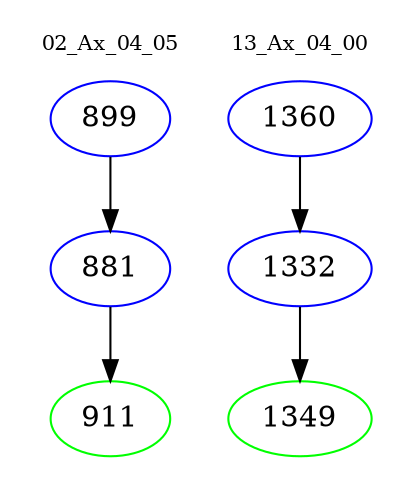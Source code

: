 digraph{
subgraph cluster_0 {
color = white
label = "02_Ax_04_05";
fontsize=10;
T0_899 [label="899", color="blue"]
T0_899 -> T0_881 [color="black"]
T0_881 [label="881", color="blue"]
T0_881 -> T0_911 [color="black"]
T0_911 [label="911", color="green"]
}
subgraph cluster_1 {
color = white
label = "13_Ax_04_00";
fontsize=10;
T1_1360 [label="1360", color="blue"]
T1_1360 -> T1_1332 [color="black"]
T1_1332 [label="1332", color="blue"]
T1_1332 -> T1_1349 [color="black"]
T1_1349 [label="1349", color="green"]
}
}
